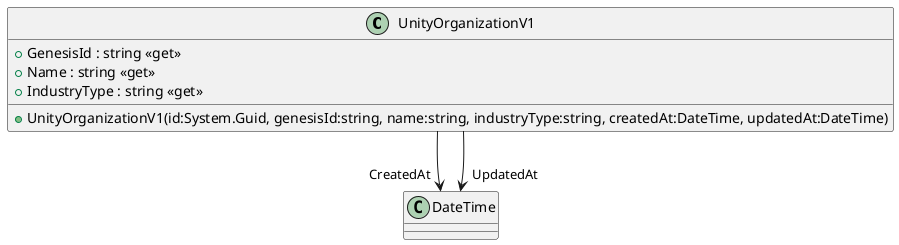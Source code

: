 @startuml
class UnityOrganizationV1 {
    + UnityOrganizationV1(id:System.Guid, genesisId:string, name:string, industryType:string, createdAt:DateTime, updatedAt:DateTime)
    + GenesisId : string <<get>>
    + Name : string <<get>>
    + IndustryType : string <<get>>
}
UnityOrganizationV1 --> "CreatedAt" DateTime
UnityOrganizationV1 --> "UpdatedAt" DateTime
@enduml
